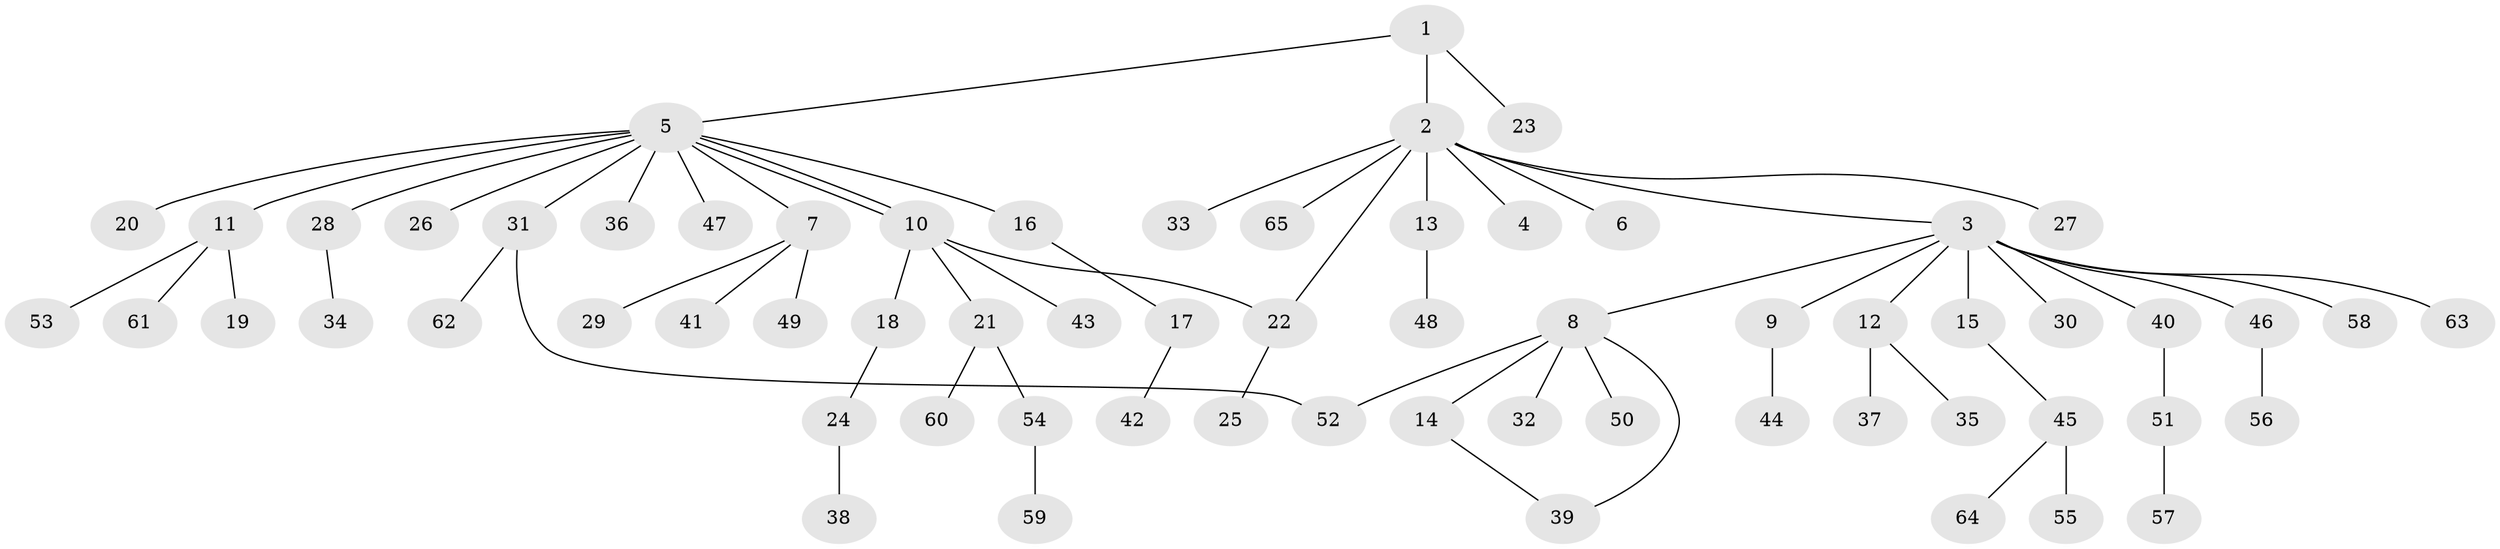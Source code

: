 // Generated by graph-tools (version 1.1) at 2025/14/03/09/25 04:14:36]
// undirected, 65 vertices, 68 edges
graph export_dot {
graph [start="1"]
  node [color=gray90,style=filled];
  1;
  2;
  3;
  4;
  5;
  6;
  7;
  8;
  9;
  10;
  11;
  12;
  13;
  14;
  15;
  16;
  17;
  18;
  19;
  20;
  21;
  22;
  23;
  24;
  25;
  26;
  27;
  28;
  29;
  30;
  31;
  32;
  33;
  34;
  35;
  36;
  37;
  38;
  39;
  40;
  41;
  42;
  43;
  44;
  45;
  46;
  47;
  48;
  49;
  50;
  51;
  52;
  53;
  54;
  55;
  56;
  57;
  58;
  59;
  60;
  61;
  62;
  63;
  64;
  65;
  1 -- 2;
  1 -- 5;
  1 -- 23;
  2 -- 3;
  2 -- 4;
  2 -- 6;
  2 -- 13;
  2 -- 22;
  2 -- 27;
  2 -- 33;
  2 -- 65;
  3 -- 8;
  3 -- 9;
  3 -- 12;
  3 -- 15;
  3 -- 30;
  3 -- 40;
  3 -- 46;
  3 -- 58;
  3 -- 63;
  5 -- 7;
  5 -- 10;
  5 -- 10;
  5 -- 11;
  5 -- 16;
  5 -- 20;
  5 -- 26;
  5 -- 28;
  5 -- 31;
  5 -- 36;
  5 -- 47;
  7 -- 29;
  7 -- 41;
  7 -- 49;
  8 -- 14;
  8 -- 32;
  8 -- 39;
  8 -- 50;
  8 -- 52;
  9 -- 44;
  10 -- 18;
  10 -- 21;
  10 -- 22;
  10 -- 43;
  11 -- 19;
  11 -- 53;
  11 -- 61;
  12 -- 35;
  12 -- 37;
  13 -- 48;
  14 -- 39;
  15 -- 45;
  16 -- 17;
  17 -- 42;
  18 -- 24;
  21 -- 54;
  21 -- 60;
  22 -- 25;
  24 -- 38;
  28 -- 34;
  31 -- 52;
  31 -- 62;
  40 -- 51;
  45 -- 55;
  45 -- 64;
  46 -- 56;
  51 -- 57;
  54 -- 59;
}
